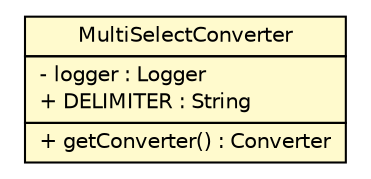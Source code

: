 #!/usr/local/bin/dot
#
# Class diagram 
# Generated by UmlGraph version 4.8 (http://www.spinellis.gr/sw/umlgraph)
#

digraph G {
	edge [fontname="Helvetica",fontsize=10,labelfontname="Helvetica",labelfontsize=10];
	node [fontname="Helvetica",fontsize=10,shape=plaintext];
	// gov.nih.nci.ncia.util.MultiSelectConverter
	c68945 [label=<<table border="0" cellborder="1" cellspacing="0" cellpadding="2" port="p" bgcolor="lemonChiffon" href="./MultiSelectConverter.html">
		<tr><td><table border="0" cellspacing="0" cellpadding="1">
			<tr><td> MultiSelectConverter </td></tr>
		</table></td></tr>
		<tr><td><table border="0" cellspacing="0" cellpadding="1">
			<tr><td align="left"> - logger : Logger </td></tr>
			<tr><td align="left"> + DELIMITER : String </td></tr>
		</table></td></tr>
		<tr><td><table border="0" cellspacing="0" cellpadding="1">
			<tr><td align="left"> + getConverter() : Converter </td></tr>
		</table></td></tr>
		</table>>, fontname="Helvetica", fontcolor="black", fontsize=10.0];
}

